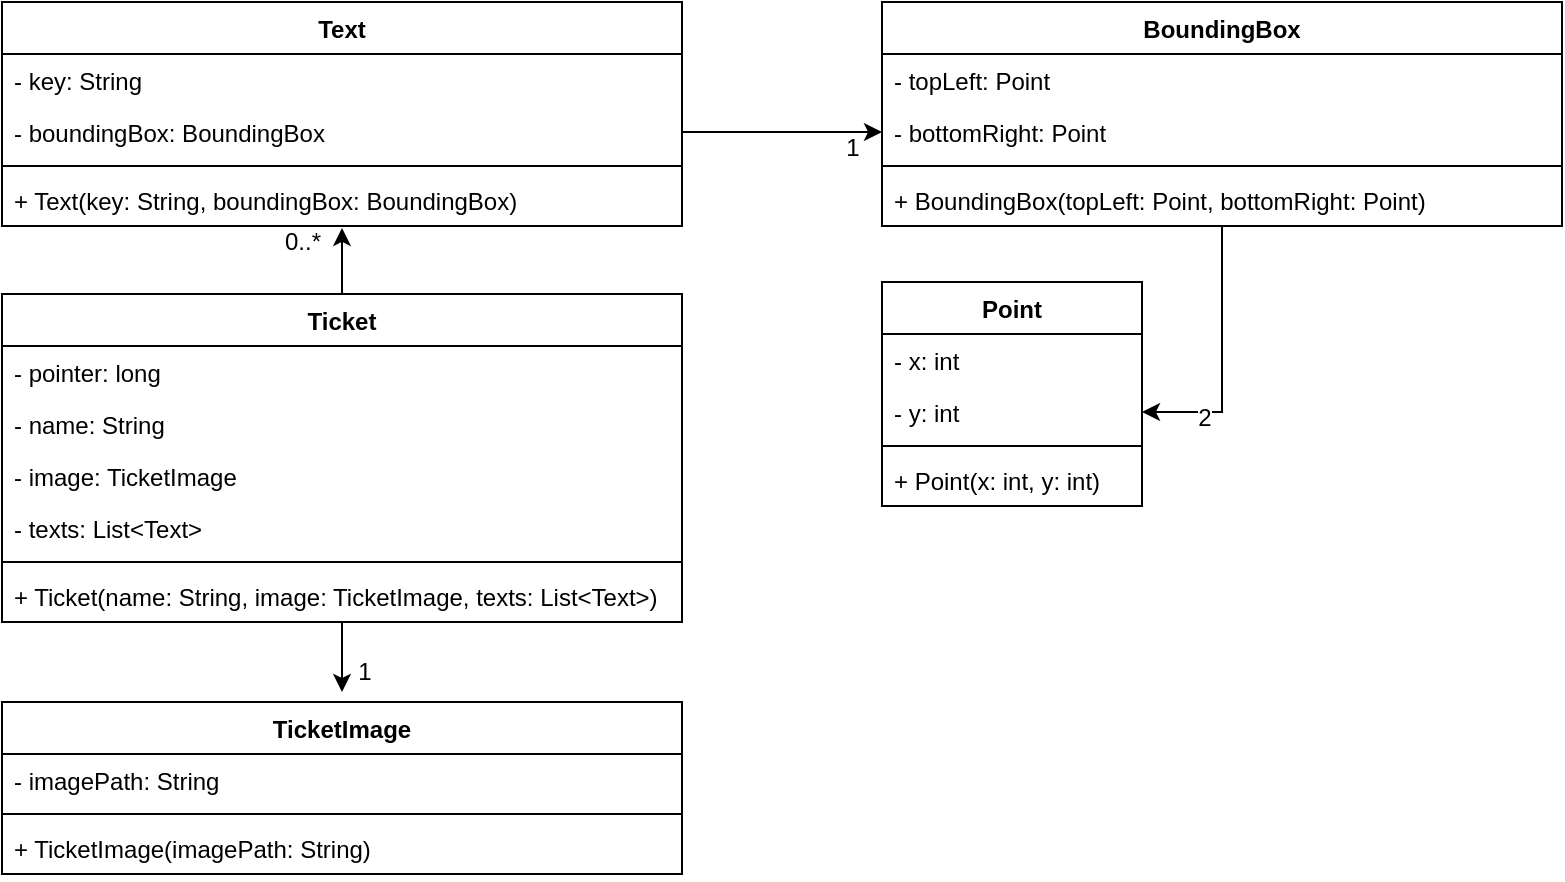 <mxfile version="12.4.7" type="device" pages="3"><diagram id="8aDTe1etpBwzTag6smXO" name="Domain"><mxGraphModel dx="460" dy="703" grid="1" gridSize="10" guides="1" tooltips="1" connect="1" arrows="1" fold="1" page="1" pageScale="1" pageWidth="827" pageHeight="1169" math="0" shadow="0"><root><mxCell id="0"/><mxCell id="1" parent="0"/><mxCell id="cixQYxBL-BcJ8Mp8lm3V-30" style="edgeStyle=orthogonalEdgeStyle;rounded=0;orthogonalLoop=1;jettySize=auto;html=1;" edge="1" parent="1" source="cixQYxBL-BcJ8Mp8lm3V-1"><mxGeometry relative="1" as="geometry"><mxPoint x="190" y="395" as="targetPoint"/></mxGeometry></mxCell><mxCell id="cixQYxBL-BcJ8Mp8lm3V-31" value="1" style="text;html=1;align=center;verticalAlign=middle;resizable=0;points=[];labelBackgroundColor=#ffffff;" vertex="1" connectable="0" parent="cixQYxBL-BcJ8Mp8lm3V-30"><mxGeometry x="0.381" y="1" relative="1" as="geometry"><mxPoint x="9" y="1" as="offset"/></mxGeometry></mxCell><mxCell id="cixQYxBL-BcJ8Mp8lm3V-32" style="edgeStyle=orthogonalEdgeStyle;rounded=0;orthogonalLoop=1;jettySize=auto;html=1;entryX=0.5;entryY=1.038;entryDx=0;entryDy=0;entryPerimeter=0;" edge="1" parent="1" source="cixQYxBL-BcJ8Mp8lm3V-1" target="cixQYxBL-BcJ8Mp8lm3V-18"><mxGeometry relative="1" as="geometry"><mxPoint x="190" y="170" as="targetPoint"/></mxGeometry></mxCell><mxCell id="cixQYxBL-BcJ8Mp8lm3V-33" value="0..*" style="text;html=1;align=center;verticalAlign=middle;resizable=0;points=[];labelBackgroundColor=#ffffff;" vertex="1" connectable="0" parent="cixQYxBL-BcJ8Mp8lm3V-32"><mxGeometry x="0.412" y="-3" relative="1" as="geometry"><mxPoint x="-23" y="-6" as="offset"/></mxGeometry></mxCell><mxCell id="cixQYxBL-BcJ8Mp8lm3V-1" value="Ticket" style="swimlane;fontStyle=1;align=center;verticalAlign=top;childLayout=stackLayout;horizontal=1;startSize=26;horizontalStack=0;resizeParent=1;resizeParentMax=0;resizeLast=0;collapsible=1;marginBottom=0;" vertex="1" parent="1"><mxGeometry x="20" y="196" width="340" height="164" as="geometry"/></mxCell><mxCell id="cixQYxBL-BcJ8Mp8lm3V-7" value="- pointer: long" style="text;strokeColor=none;fillColor=none;align=left;verticalAlign=top;spacingLeft=4;spacingRight=4;overflow=hidden;rotatable=0;points=[[0,0.5],[1,0.5]];portConstraint=eastwest;" vertex="1" parent="cixQYxBL-BcJ8Mp8lm3V-1"><mxGeometry y="26" width="340" height="26" as="geometry"/></mxCell><mxCell id="cixQYxBL-BcJ8Mp8lm3V-2" value="- name: String" style="text;strokeColor=none;fillColor=none;align=left;verticalAlign=top;spacingLeft=4;spacingRight=4;overflow=hidden;rotatable=0;points=[[0,0.5],[1,0.5]];portConstraint=eastwest;" vertex="1" parent="cixQYxBL-BcJ8Mp8lm3V-1"><mxGeometry y="52" width="340" height="26" as="geometry"/></mxCell><mxCell id="cixQYxBL-BcJ8Mp8lm3V-5" value="- image: TicketImage" style="text;strokeColor=none;fillColor=none;align=left;verticalAlign=top;spacingLeft=4;spacingRight=4;overflow=hidden;rotatable=0;points=[[0,0.5],[1,0.5]];portConstraint=eastwest;" vertex="1" parent="cixQYxBL-BcJ8Mp8lm3V-1"><mxGeometry y="78" width="340" height="26" as="geometry"/></mxCell><mxCell id="cixQYxBL-BcJ8Mp8lm3V-6" value="- texts: List&lt;Text&gt;" style="text;strokeColor=none;fillColor=none;align=left;verticalAlign=top;spacingLeft=4;spacingRight=4;overflow=hidden;rotatable=0;points=[[0,0.5],[1,0.5]];portConstraint=eastwest;" vertex="1" parent="cixQYxBL-BcJ8Mp8lm3V-1"><mxGeometry y="104" width="340" height="26" as="geometry"/></mxCell><mxCell id="cixQYxBL-BcJ8Mp8lm3V-3" value="" style="line;strokeWidth=1;fillColor=none;align=left;verticalAlign=middle;spacingTop=-1;spacingLeft=3;spacingRight=3;rotatable=0;labelPosition=right;points=[];portConstraint=eastwest;" vertex="1" parent="cixQYxBL-BcJ8Mp8lm3V-1"><mxGeometry y="130" width="340" height="8" as="geometry"/></mxCell><mxCell id="cixQYxBL-BcJ8Mp8lm3V-4" value="+ Ticket(name: String, image: TicketImage, texts: List&lt;Text&gt;)" style="text;strokeColor=none;fillColor=none;align=left;verticalAlign=top;spacingLeft=4;spacingRight=4;overflow=hidden;rotatable=0;points=[[0,0.5],[1,0.5]];portConstraint=eastwest;" vertex="1" parent="cixQYxBL-BcJ8Mp8lm3V-1"><mxGeometry y="138" width="340" height="26" as="geometry"/></mxCell><mxCell id="cixQYxBL-BcJ8Mp8lm3V-8" value="TicketImage" style="swimlane;fontStyle=1;align=center;verticalAlign=top;childLayout=stackLayout;horizontal=1;startSize=26;horizontalStack=0;resizeParent=1;resizeParentMax=0;resizeLast=0;collapsible=1;marginBottom=0;" vertex="1" parent="1"><mxGeometry x="20" y="400" width="340" height="86" as="geometry"/></mxCell><mxCell id="cixQYxBL-BcJ8Mp8lm3V-9" value="- imagePath: String" style="text;strokeColor=none;fillColor=none;align=left;verticalAlign=top;spacingLeft=4;spacingRight=4;overflow=hidden;rotatable=0;points=[[0,0.5],[1,0.5]];portConstraint=eastwest;" vertex="1" parent="cixQYxBL-BcJ8Mp8lm3V-8"><mxGeometry y="26" width="340" height="26" as="geometry"/></mxCell><mxCell id="cixQYxBL-BcJ8Mp8lm3V-13" value="" style="line;strokeWidth=1;fillColor=none;align=left;verticalAlign=middle;spacingTop=-1;spacingLeft=3;spacingRight=3;rotatable=0;labelPosition=right;points=[];portConstraint=eastwest;" vertex="1" parent="cixQYxBL-BcJ8Mp8lm3V-8"><mxGeometry y="52" width="340" height="8" as="geometry"/></mxCell><mxCell id="cixQYxBL-BcJ8Mp8lm3V-14" value="+ TicketImage(imagePath: String)" style="text;strokeColor=none;fillColor=none;align=left;verticalAlign=top;spacingLeft=4;spacingRight=4;overflow=hidden;rotatable=0;points=[[0,0.5],[1,0.5]];portConstraint=eastwest;" vertex="1" parent="cixQYxBL-BcJ8Mp8lm3V-8"><mxGeometry y="60" width="340" height="26" as="geometry"/></mxCell><mxCell id="cixQYxBL-BcJ8Mp8lm3V-15" value="Text" style="swimlane;fontStyle=1;align=center;verticalAlign=top;childLayout=stackLayout;horizontal=1;startSize=26;horizontalStack=0;resizeParent=1;resizeParentMax=0;resizeLast=0;collapsible=1;marginBottom=0;" vertex="1" parent="1"><mxGeometry x="20" y="50" width="340" height="112" as="geometry"/></mxCell><mxCell id="cixQYxBL-BcJ8Mp8lm3V-16" value="- key: String" style="text;strokeColor=none;fillColor=none;align=left;verticalAlign=top;spacingLeft=4;spacingRight=4;overflow=hidden;rotatable=0;points=[[0,0.5],[1,0.5]];portConstraint=eastwest;" vertex="1" parent="cixQYxBL-BcJ8Mp8lm3V-15"><mxGeometry y="26" width="340" height="26" as="geometry"/></mxCell><mxCell id="cixQYxBL-BcJ8Mp8lm3V-19" value="- boundingBox: BoundingBox" style="text;strokeColor=none;fillColor=none;align=left;verticalAlign=top;spacingLeft=4;spacingRight=4;overflow=hidden;rotatable=0;points=[[0,0.5],[1,0.5]];portConstraint=eastwest;" vertex="1" parent="cixQYxBL-BcJ8Mp8lm3V-15"><mxGeometry y="52" width="340" height="26" as="geometry"/></mxCell><mxCell id="cixQYxBL-BcJ8Mp8lm3V-17" value="" style="line;strokeWidth=1;fillColor=none;align=left;verticalAlign=middle;spacingTop=-1;spacingLeft=3;spacingRight=3;rotatable=0;labelPosition=right;points=[];portConstraint=eastwest;" vertex="1" parent="cixQYxBL-BcJ8Mp8lm3V-15"><mxGeometry y="78" width="340" height="8" as="geometry"/></mxCell><mxCell id="cixQYxBL-BcJ8Mp8lm3V-18" value="+ Text(key: String, boundingBox: BoundingBox)" style="text;strokeColor=none;fillColor=none;align=left;verticalAlign=top;spacingLeft=4;spacingRight=4;overflow=hidden;rotatable=0;points=[[0,0.5],[1,0.5]];portConstraint=eastwest;" vertex="1" parent="cixQYxBL-BcJ8Mp8lm3V-15"><mxGeometry y="86" width="340" height="26" as="geometry"/></mxCell><mxCell id="cixQYxBL-BcJ8Mp8lm3V-36" style="edgeStyle=orthogonalEdgeStyle;rounded=0;orthogonalLoop=1;jettySize=auto;html=1;entryX=1;entryY=0.5;entryDx=0;entryDy=0;" edge="1" parent="1" source="cixQYxBL-BcJ8Mp8lm3V-20" target="cixQYxBL-BcJ8Mp8lm3V-27"><mxGeometry relative="1" as="geometry"/></mxCell><mxCell id="cixQYxBL-BcJ8Mp8lm3V-37" value="2" style="text;html=1;align=center;verticalAlign=middle;resizable=0;points=[];labelBackgroundColor=#ffffff;" vertex="1" connectable="0" parent="cixQYxBL-BcJ8Mp8lm3V-36"><mxGeometry x="0.399" y="-9" relative="1" as="geometry"><mxPoint x="-9" y="12" as="offset"/></mxGeometry></mxCell><mxCell id="cixQYxBL-BcJ8Mp8lm3V-20" value="BoundingBox" style="swimlane;fontStyle=1;align=center;verticalAlign=top;childLayout=stackLayout;horizontal=1;startSize=26;horizontalStack=0;resizeParent=1;resizeParentMax=0;resizeLast=0;collapsible=1;marginBottom=0;" vertex="1" parent="1"><mxGeometry x="460" y="50" width="340" height="112" as="geometry"/></mxCell><mxCell id="cixQYxBL-BcJ8Mp8lm3V-21" value="- topLeft: Point" style="text;strokeColor=none;fillColor=none;align=left;verticalAlign=top;spacingLeft=4;spacingRight=4;overflow=hidden;rotatable=0;points=[[0,0.5],[1,0.5]];portConstraint=eastwest;" vertex="1" parent="cixQYxBL-BcJ8Mp8lm3V-20"><mxGeometry y="26" width="340" height="26" as="geometry"/></mxCell><mxCell id="cixQYxBL-BcJ8Mp8lm3V-22" value="- bottomRight: Point" style="text;strokeColor=none;fillColor=none;align=left;verticalAlign=top;spacingLeft=4;spacingRight=4;overflow=hidden;rotatable=0;points=[[0,0.5],[1,0.5]];portConstraint=eastwest;" vertex="1" parent="cixQYxBL-BcJ8Mp8lm3V-20"><mxGeometry y="52" width="340" height="26" as="geometry"/></mxCell><mxCell id="cixQYxBL-BcJ8Mp8lm3V-23" value="" style="line;strokeWidth=1;fillColor=none;align=left;verticalAlign=middle;spacingTop=-1;spacingLeft=3;spacingRight=3;rotatable=0;labelPosition=right;points=[];portConstraint=eastwest;" vertex="1" parent="cixQYxBL-BcJ8Mp8lm3V-20"><mxGeometry y="78" width="340" height="8" as="geometry"/></mxCell><mxCell id="cixQYxBL-BcJ8Mp8lm3V-24" value="+ BoundingBox(topLeft: Point, bottomRight: Point)" style="text;strokeColor=none;fillColor=none;align=left;verticalAlign=top;spacingLeft=4;spacingRight=4;overflow=hidden;rotatable=0;points=[[0,0.5],[1,0.5]];portConstraint=eastwest;" vertex="1" parent="cixQYxBL-BcJ8Mp8lm3V-20"><mxGeometry y="86" width="340" height="26" as="geometry"/></mxCell><mxCell id="cixQYxBL-BcJ8Mp8lm3V-25" value="Point" style="swimlane;fontStyle=1;align=center;verticalAlign=top;childLayout=stackLayout;horizontal=1;startSize=26;horizontalStack=0;resizeParent=1;resizeParentMax=0;resizeLast=0;collapsible=1;marginBottom=0;" vertex="1" parent="1"><mxGeometry x="460" y="190" width="130" height="112" as="geometry"/></mxCell><mxCell id="cixQYxBL-BcJ8Mp8lm3V-26" value="- x: int" style="text;strokeColor=none;fillColor=none;align=left;verticalAlign=top;spacingLeft=4;spacingRight=4;overflow=hidden;rotatable=0;points=[[0,0.5],[1,0.5]];portConstraint=eastwest;" vertex="1" parent="cixQYxBL-BcJ8Mp8lm3V-25"><mxGeometry y="26" width="130" height="26" as="geometry"/></mxCell><mxCell id="cixQYxBL-BcJ8Mp8lm3V-27" value="- y: int" style="text;strokeColor=none;fillColor=none;align=left;verticalAlign=top;spacingLeft=4;spacingRight=4;overflow=hidden;rotatable=0;points=[[0,0.5],[1,0.5]];portConstraint=eastwest;" vertex="1" parent="cixQYxBL-BcJ8Mp8lm3V-25"><mxGeometry y="52" width="130" height="26" as="geometry"/></mxCell><mxCell id="cixQYxBL-BcJ8Mp8lm3V-28" value="" style="line;strokeWidth=1;fillColor=none;align=left;verticalAlign=middle;spacingTop=-1;spacingLeft=3;spacingRight=3;rotatable=0;labelPosition=right;points=[];portConstraint=eastwest;" vertex="1" parent="cixQYxBL-BcJ8Mp8lm3V-25"><mxGeometry y="78" width="130" height="8" as="geometry"/></mxCell><mxCell id="cixQYxBL-BcJ8Mp8lm3V-29" value="+ Point(x: int, y: int)" style="text;strokeColor=none;fillColor=none;align=left;verticalAlign=top;spacingLeft=4;spacingRight=4;overflow=hidden;rotatable=0;points=[[0,0.5],[1,0.5]];portConstraint=eastwest;" vertex="1" parent="cixQYxBL-BcJ8Mp8lm3V-25"><mxGeometry y="86" width="130" height="26" as="geometry"/></mxCell><mxCell id="cixQYxBL-BcJ8Mp8lm3V-34" style="edgeStyle=orthogonalEdgeStyle;rounded=0;orthogonalLoop=1;jettySize=auto;html=1;entryX=0;entryY=0.5;entryDx=0;entryDy=0;" edge="1" parent="1" source="cixQYxBL-BcJ8Mp8lm3V-19" target="cixQYxBL-BcJ8Mp8lm3V-22"><mxGeometry relative="1" as="geometry"/></mxCell><mxCell id="cixQYxBL-BcJ8Mp8lm3V-35" value="1" style="text;html=1;align=center;verticalAlign=middle;resizable=0;points=[];labelBackgroundColor=#ffffff;" vertex="1" connectable="0" parent="cixQYxBL-BcJ8Mp8lm3V-34"><mxGeometry x="0.26" y="-2" relative="1" as="geometry"><mxPoint x="22" y="6" as="offset"/></mxGeometry></mxCell></root></mxGraphModel></diagram><diagram id="DdTsVXm8jdKekVu4CNcX" name="Matcher"><mxGraphModel dx="460" dy="703" grid="1" gridSize="10" guides="1" tooltips="1" connect="1" arrows="1" fold="1" page="1" pageScale="1" pageWidth="827" pageHeight="1169" math="0" shadow="0"><root><mxCell id="gbR9w5KwV7PDzea3wKd3-0"/><mxCell id="gbR9w5KwV7PDzea3wKd3-1" parent="gbR9w5KwV7PDzea3wKd3-0"/><mxCell id="gbR9w5KwV7PDzea3wKd3-12" style="edgeStyle=orthogonalEdgeStyle;rounded=0;orthogonalLoop=1;jettySize=auto;html=1;exitX=0.5;exitY=0;exitDx=0;exitDy=0;" edge="1" parent="gbR9w5KwV7PDzea3wKd3-1" source="gbR9w5KwV7PDzea3wKd3-2"><mxGeometry relative="1" as="geometry"><mxPoint x="149" y="106" as="targetPoint"/></mxGeometry></mxCell><mxCell id="gbR9w5KwV7PDzea3wKd3-40" style="edgeStyle=orthogonalEdgeStyle;rounded=0;orthogonalLoop=1;jettySize=auto;html=1;" edge="1" parent="gbR9w5KwV7PDzea3wKd3-1"><mxGeometry relative="1" as="geometry"><mxPoint x="221" y="392" as="sourcePoint"/><mxPoint x="219" y="439" as="targetPoint"/><Array as="points"><mxPoint x="221" y="430"/><mxPoint x="219" y="430"/></Array></mxGeometry></mxCell><mxCell id="gbR9w5KwV7PDzea3wKd3-41" value="1" style="text;html=1;align=center;verticalAlign=middle;resizable=0;points=[];labelBackgroundColor=#ffffff;" vertex="1" connectable="0" parent="gbR9w5KwV7PDzea3wKd3-40"><mxGeometry x="0.179" relative="1" as="geometry"><mxPoint x="9" y="9" as="offset"/></mxGeometry></mxCell><mxCell id="h1p8bRTafdJLgRRvhZ0--5" style="edgeStyle=orthogonalEdgeStyle;rounded=0;orthogonalLoop=1;jettySize=auto;html=1;entryX=0;entryY=0.5;entryDx=0;entryDy=0;" edge="1" parent="gbR9w5KwV7PDzea3wKd3-1" source="gbR9w5KwV7PDzea3wKd3-2" target="h1p8bRTafdJLgRRvhZ0--3"><mxGeometry relative="1" as="geometry"/></mxCell><mxCell id="gbR9w5KwV7PDzea3wKd3-2" value="Matcher" style="swimlane;fontStyle=1;align=center;verticalAlign=top;childLayout=stackLayout;horizontal=1;startSize=26;horizontalStack=0;resizeParent=1;resizeParentMax=0;resizeLast=0;collapsible=1;marginBottom=0;" vertex="1" parent="gbR9w5KwV7PDzea3wKd3-1"><mxGeometry x="60" y="150" width="320" height="242" as="geometry"/></mxCell><mxCell id="gbR9w5KwV7PDzea3wKd3-3" value="- pointer: long" style="text;strokeColor=none;fillColor=none;align=left;verticalAlign=top;spacingLeft=4;spacingRight=4;overflow=hidden;rotatable=0;points=[[0,0.5],[1,0.5]];portConstraint=eastwest;" vertex="1" parent="gbR9w5KwV7PDzea3wKd3-2"><mxGeometry y="26" width="320" height="26" as="geometry"/></mxCell><mxCell id="gbR9w5KwV7PDzea3wKd3-4" value="" style="line;strokeWidth=1;fillColor=none;align=left;verticalAlign=middle;spacingTop=-1;spacingLeft=3;spacingRight=3;rotatable=0;labelPosition=right;points=[];portConstraint=eastwest;" vertex="1" parent="gbR9w5KwV7PDzea3wKd3-2"><mxGeometry y="52" width="320" height="8" as="geometry"/></mxCell><mxCell id="gbR9w5KwV7PDzea3wKd3-5" value="+ Matcher(algorithm: Algorithm)" style="text;strokeColor=none;fillColor=none;align=left;verticalAlign=top;spacingLeft=4;spacingRight=4;overflow=hidden;rotatable=0;points=[[0,0.5],[1,0.5]];portConstraint=eastwest;" vertex="1" parent="gbR9w5KwV7PDzea3wKd3-2"><mxGeometry y="60" width="320" height="26" as="geometry"/></mxCell><mxCell id="gbR9w5KwV7PDzea3wKd3-15" value="+ Matcher(algorithm: Algorithm, options: MatcherOptions)" style="text;strokeColor=none;fillColor=none;align=left;verticalAlign=top;spacingLeft=4;spacingRight=4;overflow=hidden;rotatable=0;points=[[0,0.5],[1,0.5]];portConstraint=eastwest;" vertex="1" parent="gbR9w5KwV7PDzea3wKd3-2"><mxGeometry y="86" width="320" height="26" as="geometry"/></mxCell><mxCell id="gbR9w5KwV7PDzea3wKd3-13" value="+ train(ticket: Ticket): void" style="text;strokeColor=none;fillColor=none;align=left;verticalAlign=top;spacingLeft=4;spacingRight=4;overflow=hidden;rotatable=0;points=[[0,0.5],[1,0.5]];portConstraint=eastwest;" vertex="1" parent="gbR9w5KwV7PDzea3wKd3-2"><mxGeometry y="112" width="320" height="26" as="geometry"/></mxCell><mxCell id="gbR9w5KwV7PDzea3wKd3-14" value="+ train(tickets: List&lt;Ticket&gt;): void" style="text;strokeColor=none;fillColor=none;align=left;verticalAlign=top;spacingLeft=4;spacingRight=4;overflow=hidden;rotatable=0;points=[[0,0.5],[1,0.5]];portConstraint=eastwest;" vertex="1" parent="gbR9w5KwV7PDzea3wKd3-2"><mxGeometry y="138" width="320" height="26" as="geometry"/></mxCell><mxCell id="gbR9w5KwV7PDzea3wKd3-16" value="+ untrain(ticket: Ticket): void" style="text;strokeColor=none;fillColor=none;align=left;verticalAlign=top;spacingLeft=4;spacingRight=4;overflow=hidden;rotatable=0;points=[[0,0.5],[1,0.5]];portConstraint=eastwest;" vertex="1" parent="gbR9w5KwV7PDzea3wKd3-2"><mxGeometry y="164" width="320" height="26" as="geometry"/></mxCell><mxCell id="gbR9w5KwV7PDzea3wKd3-17" value="+ match(image: TicketImage): Optional&lt;TicketMatch&gt;" style="text;strokeColor=none;fillColor=none;align=left;verticalAlign=top;spacingLeft=4;spacingRight=4;overflow=hidden;rotatable=0;points=[[0,0.5],[1,0.5]];portConstraint=eastwest;" vertex="1" parent="gbR9w5KwV7PDzea3wKd3-2"><mxGeometry y="190" width="320" height="26" as="geometry"/></mxCell><mxCell id="gbR9w5KwV7PDzea3wKd3-18" value="+ delete(): void" style="text;strokeColor=none;fillColor=none;align=left;verticalAlign=top;spacingLeft=4;spacingRight=4;overflow=hidden;rotatable=0;points=[[0,0.5],[1,0.5]];portConstraint=eastwest;" vertex="1" parent="gbR9w5KwV7PDzea3wKd3-2"><mxGeometry y="216" width="320" height="26" as="geometry"/></mxCell><mxCell id="gbR9w5KwV7PDzea3wKd3-11" value="&lt;p style=&quot;margin: 0px ; margin-top: 4px ; text-align: center&quot;&gt;&lt;i&gt;&amp;lt;&amp;lt;Enum&amp;gt;&amp;gt;&lt;/i&gt;&lt;br&gt;&lt;b&gt;Algorithm&lt;/b&gt;&lt;/p&gt;&lt;hr size=&quot;1&quot;&gt;&lt;p style=&quot;margin: 0px ; margin-left: 4px&quot;&gt;&lt;u&gt;+ ORB&lt;/u&gt;&lt;/p&gt;&lt;p style=&quot;margin: 0px ; margin-left: 4px&quot;&gt;&lt;u&gt;+ SIFT&lt;/u&gt;&lt;/p&gt;&lt;hr size=&quot;1&quot;&gt;&lt;p style=&quot;margin: 0px ; margin-left: 4px&quot;&gt;&lt;br&gt;&lt;/p&gt;" style="verticalAlign=top;align=left;overflow=fill;fontSize=12;fontFamily=Helvetica;html=1;" vertex="1" parent="gbR9w5KwV7PDzea3wKd3-1"><mxGeometry x="60" y="10" width="190" height="94" as="geometry"/></mxCell><mxCell id="gbR9w5KwV7PDzea3wKd3-23" value="&lt;p style=&quot;margin: 0px ; margin-top: 4px ; text-align: center&quot;&gt;&lt;i&gt;&amp;lt;&amp;lt;Interface&amp;gt;&amp;gt;&lt;/i&gt;&lt;br&gt;&lt;b&gt;AutoCloseable&lt;/b&gt;&lt;/p&gt;&lt;hr size=&quot;1&quot;&gt;&lt;p style=&quot;margin: 0px ; margin-left: 4px&quot;&gt;&lt;br&gt;&lt;/p&gt;&lt;hr size=&quot;1&quot;&gt;&lt;p style=&quot;margin: 0px ; margin-left: 4px&quot;&gt;+ close(): void&lt;/p&gt;" style="verticalAlign=top;align=left;overflow=fill;fontSize=12;fontFamily=Helvetica;html=1;" vertex="1" parent="gbR9w5KwV7PDzea3wKd3-1"><mxGeometry x="280" y="7" width="190" height="100" as="geometry"/></mxCell><mxCell id="gbR9w5KwV7PDzea3wKd3-24" value="" style="endArrow=block;dashed=1;endFill=0;endSize=12;html=1;exitX=0.831;exitY=0.004;exitDx=0;exitDy=0;entryX=0.25;entryY=1;entryDx=0;entryDy=0;exitPerimeter=0;" edge="1" parent="gbR9w5KwV7PDzea3wKd3-1" source="gbR9w5KwV7PDzea3wKd3-2" target="gbR9w5KwV7PDzea3wKd3-23"><mxGeometry width="160" relative="1" as="geometry"><mxPoint x="410" y="150" as="sourcePoint"/><mxPoint x="570" y="150" as="targetPoint"/></mxGeometry></mxCell><mxCell id="gbR9w5KwV7PDzea3wKd3-25" value="MatcherOptions" style="swimlane;fontStyle=1;align=center;verticalAlign=top;childLayout=stackLayout;horizontal=1;startSize=26;horizontalStack=0;resizeParent=1;resizeParentMax=0;resizeLast=0;collapsible=1;marginBottom=0;" vertex="1" parent="gbR9w5KwV7PDzea3wKd3-1"><mxGeometry x="60" y="440" width="540" height="242" as="geometry"/></mxCell><mxCell id="gbR9w5KwV7PDzea3wKd3-26" value="+ USE_DEFAULT_RATIO_TEST_THRESHOLD: double" style="text;strokeColor=none;fillColor=none;align=left;verticalAlign=top;spacingLeft=4;spacingRight=4;overflow=hidden;rotatable=0;points=[[0,0.5],[1,0.5]];portConstraint=eastwest;fontStyle=4" vertex="1" parent="gbR9w5KwV7PDzea3wKd3-25"><mxGeometry y="26" width="540" height="26" as="geometry"/></mxCell><mxCell id="gbR9w5KwV7PDzea3wKd3-35" value="+ USE_DEFAULT_SCORE_TEST_THRESHOLD: double" style="text;strokeColor=none;fillColor=none;align=left;verticalAlign=top;spacingLeft=4;spacingRight=4;overflow=hidden;rotatable=0;points=[[0,0.5],[1,0.5]];portConstraint=eastwest;fontStyle=4" vertex="1" parent="gbR9w5KwV7PDzea3wKd3-25"><mxGeometry y="52" width="540" height="26" as="geometry"/></mxCell><mxCell id="gbR9w5KwV7PDzea3wKd3-36" value="+ USE_DEFAULT_SCORE_THRESHOLD: double" style="text;strokeColor=none;fillColor=none;align=left;verticalAlign=top;spacingLeft=4;spacingRight=4;overflow=hidden;rotatable=0;points=[[0,0.5],[1,0.5]];portConstraint=eastwest;fontStyle=4" vertex="1" parent="gbR9w5KwV7PDzea3wKd3-25"><mxGeometry y="78" width="540" height="26" as="geometry"/></mxCell><mxCell id="gbR9w5KwV7PDzea3wKd3-37" value="- ratioTestThreshold: double" style="text;strokeColor=none;fillColor=none;align=left;verticalAlign=top;spacingLeft=4;spacingRight=4;overflow=hidden;rotatable=0;points=[[0,0.5],[1,0.5]];portConstraint=eastwest;fontStyle=0" vertex="1" parent="gbR9w5KwV7PDzea3wKd3-25"><mxGeometry y="104" width="540" height="26" as="geometry"/></mxCell><mxCell id="gbR9w5KwV7PDzea3wKd3-38" value="- scoreTestThreshold: double" style="text;strokeColor=none;fillColor=none;align=left;verticalAlign=top;spacingLeft=4;spacingRight=4;overflow=hidden;rotatable=0;points=[[0,0.5],[1,0.5]];portConstraint=eastwest;fontStyle=0" vertex="1" parent="gbR9w5KwV7PDzea3wKd3-25"><mxGeometry y="130" width="540" height="26" as="geometry"/></mxCell><mxCell id="gbR9w5KwV7PDzea3wKd3-39" value="- scoreThreshold: double" style="text;strokeColor=none;fillColor=none;align=left;verticalAlign=top;spacingLeft=4;spacingRight=4;overflow=hidden;rotatable=0;points=[[0,0.5],[1,0.5]];portConstraint=eastwest;fontStyle=0" vertex="1" parent="gbR9w5KwV7PDzea3wKd3-25"><mxGeometry y="156" width="540" height="26" as="geometry"/></mxCell><mxCell id="gbR9w5KwV7PDzea3wKd3-27" value="" style="line;strokeWidth=1;fillColor=none;align=left;verticalAlign=middle;spacingTop=-1;spacingLeft=3;spacingRight=3;rotatable=0;labelPosition=right;points=[];portConstraint=eastwest;" vertex="1" parent="gbR9w5KwV7PDzea3wKd3-25"><mxGeometry y="182" width="540" height="8" as="geometry"/></mxCell><mxCell id="gbR9w5KwV7PDzea3wKd3-28" value="+ MatcherOptions()" style="text;strokeColor=none;fillColor=none;align=left;verticalAlign=top;spacingLeft=4;spacingRight=4;overflow=hidden;rotatable=0;points=[[0,0.5],[1,0.5]];portConstraint=eastwest;" vertex="1" parent="gbR9w5KwV7PDzea3wKd3-25"><mxGeometry y="190" width="540" height="26" as="geometry"/></mxCell><mxCell id="gbR9w5KwV7PDzea3wKd3-29" value="+ MatcherOptions(ratioTestThreshold: double, scoreTestThreshold: double, scoreThreshold: double)" style="text;strokeColor=none;fillColor=none;align=left;verticalAlign=top;spacingLeft=4;spacingRight=4;overflow=hidden;rotatable=0;points=[[0,0.5],[1,0.5]];portConstraint=eastwest;" vertex="1" parent="gbR9w5KwV7PDzea3wKd3-25"><mxGeometry y="216" width="540" height="26" as="geometry"/></mxCell><mxCell id="h1p8bRTafdJLgRRvhZ0--0" value="TicketMatch" style="swimlane;fontStyle=1;align=center;verticalAlign=top;childLayout=stackLayout;horizontal=1;startSize=26;horizontalStack=0;resizeParent=1;resizeParentMax=0;resizeLast=0;collapsible=1;marginBottom=0;" vertex="1" parent="gbR9w5KwV7PDzea3wKd3-1"><mxGeometry x="460" y="170" width="160" height="112" as="geometry"/></mxCell><mxCell id="h1p8bRTafdJLgRRvhZ0--1" value="- ticketPointer: long" style="text;strokeColor=none;fillColor=none;align=left;verticalAlign=top;spacingLeft=4;spacingRight=4;overflow=hidden;rotatable=0;points=[[0,0.5],[1,0.5]];portConstraint=eastwest;" vertex="1" parent="h1p8bRTafdJLgRRvhZ0--0"><mxGeometry y="26" width="160" height="26" as="geometry"/></mxCell><mxCell id="h1p8bRTafdJLgRRvhZ0--4" value="- score: double" style="text;strokeColor=none;fillColor=none;align=left;verticalAlign=top;spacingLeft=4;spacingRight=4;overflow=hidden;rotatable=0;points=[[0,0.5],[1,0.5]];portConstraint=eastwest;" vertex="1" parent="h1p8bRTafdJLgRRvhZ0--0"><mxGeometry y="52" width="160" height="26" as="geometry"/></mxCell><mxCell id="h1p8bRTafdJLgRRvhZ0--2" value="" style="line;strokeWidth=1;fillColor=none;align=left;verticalAlign=middle;spacingTop=-1;spacingLeft=3;spacingRight=3;rotatable=0;labelPosition=right;points=[];portConstraint=eastwest;" vertex="1" parent="h1p8bRTafdJLgRRvhZ0--0"><mxGeometry y="78" width="160" height="8" as="geometry"/></mxCell><mxCell id="h1p8bRTafdJLgRRvhZ0--3" value="+ getTicket(): Ticket" style="text;strokeColor=none;fillColor=none;align=left;verticalAlign=top;spacingLeft=4;spacingRight=4;overflow=hidden;rotatable=0;points=[[0,0.5],[1,0.5]];portConstraint=eastwest;" vertex="1" parent="h1p8bRTafdJLgRRvhZ0--0"><mxGeometry y="86" width="160" height="26" as="geometry"/></mxCell></root></mxGraphModel></diagram><diagram id="vxoeDiUAYTeqLpP2cL4u" name="Reader"><mxGraphModel dx="460" dy="703" grid="1" gridSize="10" guides="1" tooltips="1" connect="1" arrows="1" fold="1" page="1" pageScale="1" pageWidth="827" pageHeight="1169" math="0" shadow="0"><root><mxCell id="4rT4T1nMm6hTtY7wT5Xm-0"/><mxCell id="4rT4T1nMm6hTtY7wT5Xm-1" parent="4rT4T1nMm6hTtY7wT5Xm-0"/><mxCell id="r1GTYxcoVhE0S_0PZjq--0" value="&lt;p style=&quot;margin: 0px ; margin-top: 4px ; text-align: center&quot;&gt;&lt;i&gt;&amp;lt;&amp;lt;Enum&amp;gt;&amp;gt;&lt;/i&gt;&lt;br&gt;&lt;b&gt;Algorithm&lt;/b&gt;&lt;/p&gt;&lt;hr size=&quot;1&quot;&gt;&lt;p style=&quot;margin: 0px ; margin-left: 4px&quot;&gt;&lt;u&gt;+ ORB&lt;/u&gt;&lt;/p&gt;&lt;p style=&quot;margin: 0px ; margin-left: 4px&quot;&gt;&lt;u&gt;+ SIFT&lt;/u&gt;&lt;/p&gt;&lt;hr size=&quot;1&quot;&gt;&lt;p style=&quot;margin: 0px ; margin-left: 4px&quot;&gt;&lt;br&gt;&lt;/p&gt;" style="verticalAlign=top;align=left;overflow=fill;fontSize=12;fontFamily=Helvetica;html=1;" vertex="1" parent="4rT4T1nMm6hTtY7wT5Xm-1"><mxGeometry x="60" y="10" width="190" height="94" as="geometry"/></mxCell><mxCell id="r1GTYxcoVhE0S_0PZjq--1" value="&lt;p style=&quot;margin: 0px ; margin-top: 4px ; text-align: center&quot;&gt;&lt;i&gt;&amp;lt;&amp;lt;Interface&amp;gt;&amp;gt;&lt;/i&gt;&lt;br&gt;&lt;b&gt;AutoCloseable&lt;/b&gt;&lt;/p&gt;&lt;hr size=&quot;1&quot;&gt;&lt;p style=&quot;margin: 0px ; margin-left: 4px&quot;&gt;&lt;br&gt;&lt;/p&gt;&lt;hr size=&quot;1&quot;&gt;&lt;p style=&quot;margin: 0px ; margin-left: 4px&quot;&gt;+ close(): void&lt;/p&gt;" style="verticalAlign=top;align=left;overflow=fill;fontSize=12;fontFamily=Helvetica;html=1;" vertex="1" parent="4rT4T1nMm6hTtY7wT5Xm-1"><mxGeometry x="280" y="7" width="190" height="100" as="geometry"/></mxCell><mxCell id="r1GTYxcoVhE0S_0PZjq--7" style="edgeStyle=orthogonalEdgeStyle;rounded=0;orthogonalLoop=1;jettySize=auto;html=1;entryX=0.421;entryY=0.989;entryDx=0;entryDy=0;entryPerimeter=0;" edge="1" parent="4rT4T1nMm6hTtY7wT5Xm-1" source="r1GTYxcoVhE0S_0PZjq--2" target="r1GTYxcoVhE0S_0PZjq--0"><mxGeometry relative="1" as="geometry"/></mxCell><mxCell id="UGPb1gysNLjm_nn6j2aW-10" style="edgeStyle=orthogonalEdgeStyle;rounded=0;orthogonalLoop=1;jettySize=auto;html=1;entryX=0.405;entryY=-0.026;entryDx=0;entryDy=0;entryPerimeter=0;" edge="1" parent="4rT4T1nMm6hTtY7wT5Xm-1" source="r1GTYxcoVhE0S_0PZjq--2" target="UGPb1gysNLjm_nn6j2aW-0"><mxGeometry relative="1" as="geometry"/></mxCell><mxCell id="UGPb1gysNLjm_nn6j2aW-11" value="1" style="text;html=1;align=center;verticalAlign=middle;resizable=0;points=[];labelBackgroundColor=#ffffff;" vertex="1" connectable="0" parent="UGPb1gysNLjm_nn6j2aW-10"><mxGeometry x="-0.432" y="-9" relative="1" as="geometry"><mxPoint x="-28" y="22" as="offset"/></mxGeometry></mxCell><mxCell id="UGPb1gysNLjm_nn6j2aW-16" style="edgeStyle=orthogonalEdgeStyle;rounded=0;orthogonalLoop=1;jettySize=auto;html=1;entryX=0;entryY=0.5;entryDx=0;entryDy=0;" edge="1" parent="4rT4T1nMm6hTtY7wT5Xm-1" source="r1GTYxcoVhE0S_0PZjq--2" target="UGPb1gysNLjm_nn6j2aW-15"><mxGeometry relative="1" as="geometry"/></mxCell><mxCell id="r1GTYxcoVhE0S_0PZjq--2" value="MetadataReader" style="swimlane;fontStyle=1;align=center;verticalAlign=top;childLayout=stackLayout;horizontal=1;startSize=26;horizontalStack=0;resizeParent=1;resizeParentMax=0;resizeLast=0;collapsible=1;marginBottom=0;" vertex="1" parent="4rT4T1nMm6hTtY7wT5Xm-1"><mxGeometry x="60" y="160" width="415" height="164" as="geometry"/></mxCell><mxCell id="r1GTYxcoVhE0S_0PZjq--3" value="- pointer: long" style="text;strokeColor=none;fillColor=none;align=left;verticalAlign=top;spacingLeft=4;spacingRight=4;overflow=hidden;rotatable=0;points=[[0,0.5],[1,0.5]];portConstraint=eastwest;" vertex="1" parent="r1GTYxcoVhE0S_0PZjq--2"><mxGeometry y="26" width="415" height="26" as="geometry"/></mxCell><mxCell id="r1GTYxcoVhE0S_0PZjq--4" value="" style="line;strokeWidth=1;fillColor=none;align=left;verticalAlign=middle;spacingTop=-1;spacingLeft=3;spacingRight=3;rotatable=0;labelPosition=right;points=[];portConstraint=eastwest;" vertex="1" parent="r1GTYxcoVhE0S_0PZjq--2"><mxGeometry y="52" width="415" height="8" as="geometry"/></mxCell><mxCell id="r1GTYxcoVhE0S_0PZjq--5" value="+ MetadataReader(algorithm: Algorithm)" style="text;strokeColor=none;fillColor=none;align=left;verticalAlign=top;spacingLeft=4;spacingRight=4;overflow=hidden;rotatable=0;points=[[0,0.5],[1,0.5]];portConstraint=eastwest;" vertex="1" parent="r1GTYxcoVhE0S_0PZjq--2"><mxGeometry y="60" width="415" height="26" as="geometry"/></mxCell><mxCell id="r1GTYxcoVhE0S_0PZjq--6" value="+ MetadataReader(algorithm: Algorithm, options: MetadataReaderOptions)" style="text;strokeColor=none;fillColor=none;align=left;verticalAlign=top;spacingLeft=4;spacingRight=4;overflow=hidden;rotatable=0;points=[[0,0.5],[1,0.5]];portConstraint=eastwest;" vertex="1" parent="r1GTYxcoVhE0S_0PZjq--2"><mxGeometry y="86" width="415" height="26" as="geometry"/></mxCell><mxCell id="r1GTYxcoVhE0S_0PZjq--11" value="+ read(ticket: Ticket, image: TicketImage): Metadata" style="text;strokeColor=none;fillColor=none;align=left;verticalAlign=top;spacingLeft=4;spacingRight=4;overflow=hidden;rotatable=0;points=[[0,0.5],[1,0.5]];portConstraint=eastwest;" vertex="1" parent="r1GTYxcoVhE0S_0PZjq--2"><mxGeometry y="112" width="415" height="26" as="geometry"/></mxCell><mxCell id="r1GTYxcoVhE0S_0PZjq--12" value="+ delete(): void" style="text;strokeColor=none;fillColor=none;align=left;verticalAlign=top;spacingLeft=4;spacingRight=4;overflow=hidden;rotatable=0;points=[[0,0.5],[1,0.5]];portConstraint=eastwest;" vertex="1" parent="r1GTYxcoVhE0S_0PZjq--2"><mxGeometry y="138" width="415" height="26" as="geometry"/></mxCell><mxCell id="r1GTYxcoVhE0S_0PZjq--9" value="" style="endArrow=block;dashed=1;endFill=0;endSize=12;html=1;exitX=0.75;exitY=0;exitDx=0;exitDy=0;entryX=0.5;entryY=1;entryDx=0;entryDy=0;" edge="1" parent="4rT4T1nMm6hTtY7wT5Xm-1" source="r1GTYxcoVhE0S_0PZjq--2" target="r1GTYxcoVhE0S_0PZjq--1"><mxGeometry width="160" relative="1" as="geometry"><mxPoint x="320" y="130" as="sourcePoint"/><mxPoint x="480" y="130" as="targetPoint"/></mxGeometry></mxCell><mxCell id="UGPb1gysNLjm_nn6j2aW-0" value="MetadataReaderOptions" style="swimlane;fontStyle=1;align=center;verticalAlign=top;childLayout=stackLayout;horizontal=1;startSize=26;horizontalStack=0;resizeParent=1;resizeParentMax=0;resizeLast=0;collapsible=1;marginBottom=0;" vertex="1" parent="4rT4T1nMm6hTtY7wT5Xm-1"><mxGeometry x="60" y="370" width="415" height="190" as="geometry"/></mxCell><mxCell id="UGPb1gysNLjm_nn6j2aW-1" value="+ USE_DEFAULT_RATIO_THRESHOLD: double" style="text;strokeColor=none;fillColor=none;align=left;verticalAlign=top;spacingLeft=4;spacingRight=4;overflow=hidden;rotatable=0;points=[[0,0.5],[1,0.5]];portConstraint=eastwest;fontStyle=4" vertex="1" parent="UGPb1gysNLjm_nn6j2aW-0"><mxGeometry y="26" width="415" height="26" as="geometry"/></mxCell><mxCell id="UGPb1gysNLjm_nn6j2aW-7" value="+ USE_DEFAULT_LANGUAGE: double" style="text;strokeColor=none;fillColor=none;align=left;verticalAlign=top;spacingLeft=4;spacingRight=4;overflow=hidden;rotatable=0;points=[[0,0.5],[1,0.5]];portConstraint=eastwest;fontStyle=4" vertex="1" parent="UGPb1gysNLjm_nn6j2aW-0"><mxGeometry y="52" width="415" height="26" as="geometry"/></mxCell><mxCell id="UGPb1gysNLjm_nn6j2aW-8" value="- ratioTestThreshold: double" style="text;strokeColor=none;fillColor=none;align=left;verticalAlign=top;spacingLeft=4;spacingRight=4;overflow=hidden;rotatable=0;points=[[0,0.5],[1,0.5]];portConstraint=eastwest;fontStyle=0" vertex="1" parent="UGPb1gysNLjm_nn6j2aW-0"><mxGeometry y="78" width="415" height="26" as="geometry"/></mxCell><mxCell id="UGPb1gysNLjm_nn6j2aW-9" value="- language: String" style="text;strokeColor=none;fillColor=none;align=left;verticalAlign=top;spacingLeft=4;spacingRight=4;overflow=hidden;rotatable=0;points=[[0,0.5],[1,0.5]];portConstraint=eastwest;fontStyle=0" vertex="1" parent="UGPb1gysNLjm_nn6j2aW-0"><mxGeometry y="104" width="415" height="26" as="geometry"/></mxCell><mxCell id="UGPb1gysNLjm_nn6j2aW-2" value="" style="line;strokeWidth=1;fillColor=none;align=left;verticalAlign=middle;spacingTop=-1;spacingLeft=3;spacingRight=3;rotatable=0;labelPosition=right;points=[];portConstraint=eastwest;" vertex="1" parent="UGPb1gysNLjm_nn6j2aW-0"><mxGeometry y="130" width="415" height="8" as="geometry"/></mxCell><mxCell id="UGPb1gysNLjm_nn6j2aW-3" value="+ MetadataReaderOptions()" style="text;strokeColor=none;fillColor=none;align=left;verticalAlign=top;spacingLeft=4;spacingRight=4;overflow=hidden;rotatable=0;points=[[0,0.5],[1,0.5]];portConstraint=eastwest;" vertex="1" parent="UGPb1gysNLjm_nn6j2aW-0"><mxGeometry y="138" width="415" height="26" as="geometry"/></mxCell><mxCell id="UGPb1gysNLjm_nn6j2aW-4" value="+ MetadataReaderOptions(ratioTestThreshold: double, language: String)" style="text;strokeColor=none;fillColor=none;align=left;verticalAlign=top;spacingLeft=4;spacingRight=4;overflow=hidden;rotatable=0;points=[[0,0.5],[1,0.5]];portConstraint=eastwest;" vertex="1" parent="UGPb1gysNLjm_nn6j2aW-0"><mxGeometry y="164" width="415" height="26" as="geometry"/></mxCell><mxCell id="UGPb1gysNLjm_nn6j2aW-12" value="Metadata" style="swimlane;fontStyle=1;align=center;verticalAlign=top;childLayout=stackLayout;horizontal=1;startSize=26;horizontalStack=0;resizeParent=1;resizeParentMax=0;resizeLast=0;collapsible=1;marginBottom=0;" vertex="1" parent="4rT4T1nMm6hTtY7wT5Xm-1"><mxGeometry x="550" y="170" width="220" height="86" as="geometry"/></mxCell><mxCell id="UGPb1gysNLjm_nn6j2aW-13" value="- texts: Map&lt;String, String&gt;" style="text;strokeColor=none;fillColor=none;align=left;verticalAlign=top;spacingLeft=4;spacingRight=4;overflow=hidden;rotatable=0;points=[[0,0.5],[1,0.5]];portConstraint=eastwest;" vertex="1" parent="UGPb1gysNLjm_nn6j2aW-12"><mxGeometry y="26" width="220" height="26" as="geometry"/></mxCell><mxCell id="UGPb1gysNLjm_nn6j2aW-14" value="" style="line;strokeWidth=1;fillColor=none;align=left;verticalAlign=middle;spacingTop=-1;spacingLeft=3;spacingRight=3;rotatable=0;labelPosition=right;points=[];portConstraint=eastwest;" vertex="1" parent="UGPb1gysNLjm_nn6j2aW-12"><mxGeometry y="52" width="220" height="8" as="geometry"/></mxCell><mxCell id="UGPb1gysNLjm_nn6j2aW-15" value="- Metadata(texts: Map&lt;String, String&gt;)" style="text;strokeColor=none;fillColor=none;align=left;verticalAlign=top;spacingLeft=4;spacingRight=4;overflow=hidden;rotatable=0;points=[[0,0.5],[1,0.5]];portConstraint=eastwest;" vertex="1" parent="UGPb1gysNLjm_nn6j2aW-12"><mxGeometry y="60" width="220" height="26" as="geometry"/></mxCell></root></mxGraphModel></diagram></mxfile>